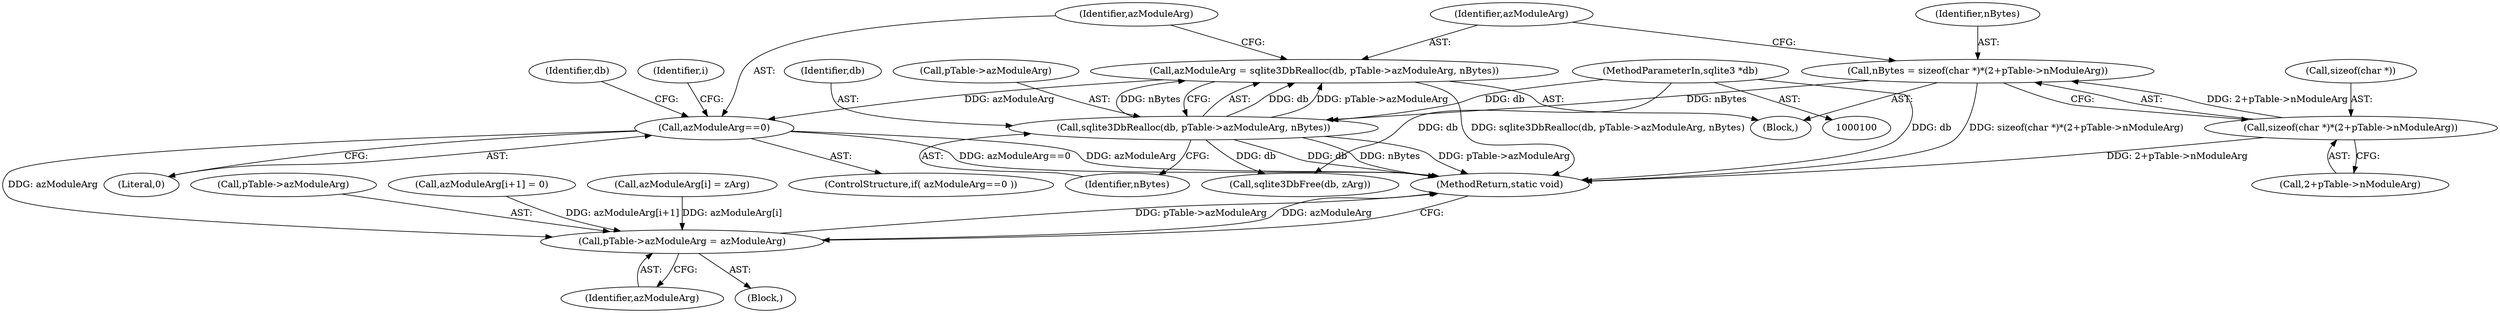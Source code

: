 digraph "0_Chrome_517ac71c9ee27f856f9becde8abea7d1604af9d4_0@pointer" {
"1000117" [label="(Call,azModuleArg = sqlite3DbRealloc(db, pTable->azModuleArg, nBytes))"];
"1000119" [label="(Call,sqlite3DbRealloc(db, pTable->azModuleArg, nBytes))"];
"1000101" [label="(MethodParameterIn,sqlite3 *db)"];
"1000106" [label="(Call,nBytes = sizeof(char *)*(2+pTable->nModuleArg))"];
"1000108" [label="(Call,sizeof(char *)*(2+pTable->nModuleArg))"];
"1000126" [label="(Call,azModuleArg==0)"];
"1000154" [label="(Call,pTable->azModuleArg = azModuleArg)"];
"1000125" [label="(ControlStructure,if( azModuleArg==0 ))"];
"1000159" [label="(MethodReturn,static void)"];
"1000104" [label="(Block,)"];
"1000155" [label="(Call,pTable->azModuleArg)"];
"1000137" [label="(Identifier,i)"];
"1000127" [label="(Identifier,azModuleArg)"];
"1000158" [label="(Identifier,azModuleArg)"];
"1000154" [label="(Call,pTable->azModuleArg = azModuleArg)"];
"1000106" [label="(Call,nBytes = sizeof(char *)*(2+pTable->nModuleArg))"];
"1000109" [label="(Call,sizeof(char *))"];
"1000126" [label="(Call,azModuleArg==0)"];
"1000119" [label="(Call,sqlite3DbRealloc(db, pTable->azModuleArg, nBytes))"];
"1000124" [label="(Identifier,nBytes)"];
"1000147" [label="(Call,azModuleArg[i+1] = 0)"];
"1000117" [label="(Call,azModuleArg = sqlite3DbRealloc(db, pTable->azModuleArg, nBytes))"];
"1000142" [label="(Call,azModuleArg[i] = zArg)"];
"1000107" [label="(Identifier,nBytes)"];
"1000130" [label="(Call,sqlite3DbFree(db, zArg))"];
"1000120" [label="(Identifier,db)"];
"1000108" [label="(Call,sizeof(char *)*(2+pTable->nModuleArg))"];
"1000134" [label="(Block,)"];
"1000121" [label="(Call,pTable->azModuleArg)"];
"1000128" [label="(Literal,0)"];
"1000101" [label="(MethodParameterIn,sqlite3 *db)"];
"1000111" [label="(Call,2+pTable->nModuleArg)"];
"1000118" [label="(Identifier,azModuleArg)"];
"1000131" [label="(Identifier,db)"];
"1000117" -> "1000104"  [label="AST: "];
"1000117" -> "1000119"  [label="CFG: "];
"1000118" -> "1000117"  [label="AST: "];
"1000119" -> "1000117"  [label="AST: "];
"1000127" -> "1000117"  [label="CFG: "];
"1000117" -> "1000159"  [label="DDG: sqlite3DbRealloc(db, pTable->azModuleArg, nBytes)"];
"1000119" -> "1000117"  [label="DDG: db"];
"1000119" -> "1000117"  [label="DDG: pTable->azModuleArg"];
"1000119" -> "1000117"  [label="DDG: nBytes"];
"1000117" -> "1000126"  [label="DDG: azModuleArg"];
"1000119" -> "1000124"  [label="CFG: "];
"1000120" -> "1000119"  [label="AST: "];
"1000121" -> "1000119"  [label="AST: "];
"1000124" -> "1000119"  [label="AST: "];
"1000119" -> "1000159"  [label="DDG: pTable->azModuleArg"];
"1000119" -> "1000159"  [label="DDG: db"];
"1000119" -> "1000159"  [label="DDG: nBytes"];
"1000101" -> "1000119"  [label="DDG: db"];
"1000106" -> "1000119"  [label="DDG: nBytes"];
"1000119" -> "1000130"  [label="DDG: db"];
"1000101" -> "1000100"  [label="AST: "];
"1000101" -> "1000159"  [label="DDG: db"];
"1000101" -> "1000130"  [label="DDG: db"];
"1000106" -> "1000104"  [label="AST: "];
"1000106" -> "1000108"  [label="CFG: "];
"1000107" -> "1000106"  [label="AST: "];
"1000108" -> "1000106"  [label="AST: "];
"1000118" -> "1000106"  [label="CFG: "];
"1000106" -> "1000159"  [label="DDG: sizeof(char *)*(2+pTable->nModuleArg)"];
"1000108" -> "1000106"  [label="DDG: 2+pTable->nModuleArg"];
"1000108" -> "1000111"  [label="CFG: "];
"1000109" -> "1000108"  [label="AST: "];
"1000111" -> "1000108"  [label="AST: "];
"1000108" -> "1000159"  [label="DDG: 2+pTable->nModuleArg"];
"1000126" -> "1000125"  [label="AST: "];
"1000126" -> "1000128"  [label="CFG: "];
"1000127" -> "1000126"  [label="AST: "];
"1000128" -> "1000126"  [label="AST: "];
"1000131" -> "1000126"  [label="CFG: "];
"1000137" -> "1000126"  [label="CFG: "];
"1000126" -> "1000159"  [label="DDG: azModuleArg"];
"1000126" -> "1000159"  [label="DDG: azModuleArg==0"];
"1000126" -> "1000154"  [label="DDG: azModuleArg"];
"1000154" -> "1000134"  [label="AST: "];
"1000154" -> "1000158"  [label="CFG: "];
"1000155" -> "1000154"  [label="AST: "];
"1000158" -> "1000154"  [label="AST: "];
"1000159" -> "1000154"  [label="CFG: "];
"1000154" -> "1000159"  [label="DDG: pTable->azModuleArg"];
"1000154" -> "1000159"  [label="DDG: azModuleArg"];
"1000147" -> "1000154"  [label="DDG: azModuleArg[i+1]"];
"1000142" -> "1000154"  [label="DDG: azModuleArg[i]"];
}
